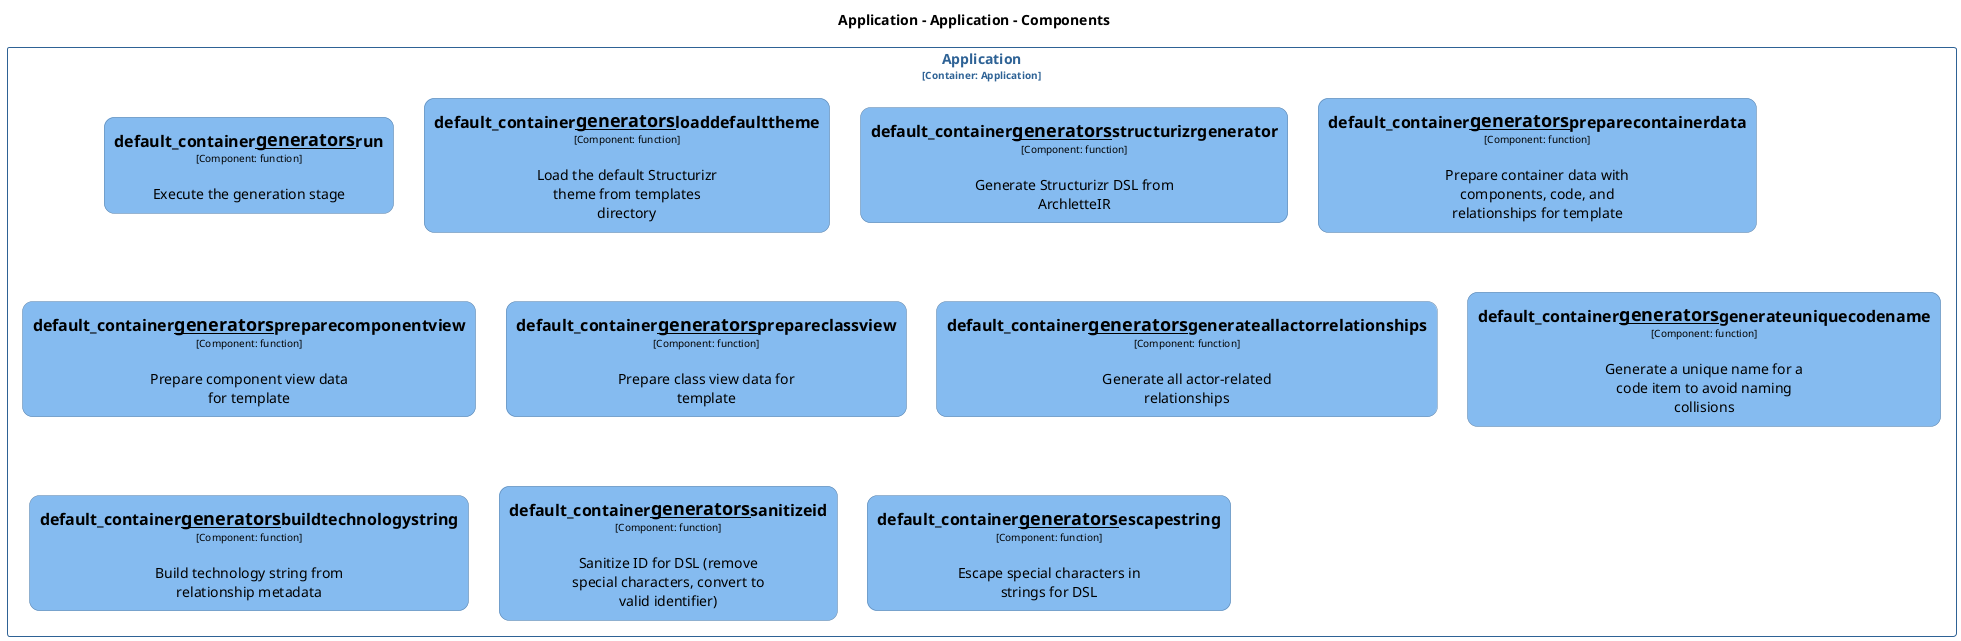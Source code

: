 @startuml
set separator none
title Application - Application - Components

top to bottom direction
skinparam ranksep 60
skinparam nodesep 30

skinparam {
  arrowFontSize 10
  defaultTextAlignment center
  wrapWidth 200
  maxMessageSize 100
  defaultFontName "Arial"
}

hide stereotype

skinparam rectangle<<Application.Application.default_container__generators__buildtechnologystring>> {
  BackgroundColor #85bbf0
  FontColor #000000
  BorderColor #5d82a8
  roundCorner 20
  shadowing false
}
skinparam rectangle<<Application.Application.default_container__generators__escapestring>> {
  BackgroundColor #85bbf0
  FontColor #000000
  BorderColor #5d82a8
  roundCorner 20
  shadowing false
}
skinparam rectangle<<Application.Application.default_container__generators__generateallactorrelationships>> {
  BackgroundColor #85bbf0
  FontColor #000000
  BorderColor #5d82a8
  roundCorner 20
  shadowing false
}
skinparam rectangle<<Application.Application.default_container__generators__generateuniquecodename>> {
  BackgroundColor #85bbf0
  FontColor #000000
  BorderColor #5d82a8
  roundCorner 20
  shadowing false
}
skinparam rectangle<<Application.Application.default_container__generators__loaddefaulttheme>> {
  BackgroundColor #85bbf0
  FontColor #000000
  BorderColor #5d82a8
  roundCorner 20
  shadowing false
}
skinparam rectangle<<Application.Application.default_container__generators__prepareclassview>> {
  BackgroundColor #85bbf0
  FontColor #000000
  BorderColor #5d82a8
  roundCorner 20
  shadowing false
}
skinparam rectangle<<Application.Application.default_container__generators__preparecomponentview>> {
  BackgroundColor #85bbf0
  FontColor #000000
  BorderColor #5d82a8
  roundCorner 20
  shadowing false
}
skinparam rectangle<<Application.Application.default_container__generators__preparecontainerdata>> {
  BackgroundColor #85bbf0
  FontColor #000000
  BorderColor #5d82a8
  roundCorner 20
  shadowing false
}
skinparam rectangle<<Application.Application.default_container__generators__run>> {
  BackgroundColor #85bbf0
  FontColor #000000
  BorderColor #5d82a8
  roundCorner 20
  shadowing false
}
skinparam rectangle<<Application.Application.default_container__generators__sanitizeid>> {
  BackgroundColor #85bbf0
  FontColor #000000
  BorderColor #5d82a8
  roundCorner 20
  shadowing false
}
skinparam rectangle<<Application.Application.default_container__generators__structurizrgenerator>> {
  BackgroundColor #85bbf0
  FontColor #000000
  BorderColor #5d82a8
  roundCorner 20
  shadowing false
}
skinparam rectangle<<Application.Application>> {
  BorderColor #2e6295
  FontColor #2e6295
  shadowing false
}

rectangle "Application\n<size:10>[Container: Application]</size>" <<Application.Application>> {
  rectangle "==default_container__generators__run\n<size:10>[Component: function]</size>\n\nExecute the generation stage" <<Application.Application.default_container__generators__run>> as Application.Application.default_container__generators__run
  rectangle "==default_container__generators__loaddefaulttheme\n<size:10>[Component: function]</size>\n\nLoad the default Structurizr theme from templates directory" <<Application.Application.default_container__generators__loaddefaulttheme>> as Application.Application.default_container__generators__loaddefaulttheme
  rectangle "==default_container__generators__structurizrgenerator\n<size:10>[Component: function]</size>\n\nGenerate Structurizr DSL from ArchletteIR" <<Application.Application.default_container__generators__structurizrgenerator>> as Application.Application.default_container__generators__structurizrgenerator
  rectangle "==default_container__generators__preparecontainerdata\n<size:10>[Component: function]</size>\n\nPrepare container data with components, code, and relationships for template" <<Application.Application.default_container__generators__preparecontainerdata>> as Application.Application.default_container__generators__preparecontainerdata
  rectangle "==default_container__generators__preparecomponentview\n<size:10>[Component: function]</size>\n\nPrepare component view data for template" <<Application.Application.default_container__generators__preparecomponentview>> as Application.Application.default_container__generators__preparecomponentview
  rectangle "==default_container__generators__prepareclassview\n<size:10>[Component: function]</size>\n\nPrepare class view data for template" <<Application.Application.default_container__generators__prepareclassview>> as Application.Application.default_container__generators__prepareclassview
  rectangle "==default_container__generators__generateallactorrelationships\n<size:10>[Component: function]</size>\n\nGenerate all actor-related relationships" <<Application.Application.default_container__generators__generateallactorrelationships>> as Application.Application.default_container__generators__generateallactorrelationships
  rectangle "==default_container__generators__generateuniquecodename\n<size:10>[Component: function]</size>\n\nGenerate a unique name for a code item to avoid naming collisions" <<Application.Application.default_container__generators__generateuniquecodename>> as Application.Application.default_container__generators__generateuniquecodename
  rectangle "==default_container__generators__buildtechnologystring\n<size:10>[Component: function]</size>\n\nBuild technology string from relationship metadata" <<Application.Application.default_container__generators__buildtechnologystring>> as Application.Application.default_container__generators__buildtechnologystring
  rectangle "==default_container__generators__sanitizeid\n<size:10>[Component: function]</size>\n\nSanitize ID for DSL (remove special characters, convert to valid identifier)" <<Application.Application.default_container__generators__sanitizeid>> as Application.Application.default_container__generators__sanitizeid
  rectangle "==default_container__generators__escapestring\n<size:10>[Component: function]</size>\n\nEscape special characters in strings for DSL" <<Application.Application.default_container__generators__escapestring>> as Application.Application.default_container__generators__escapestring
}

@enduml
